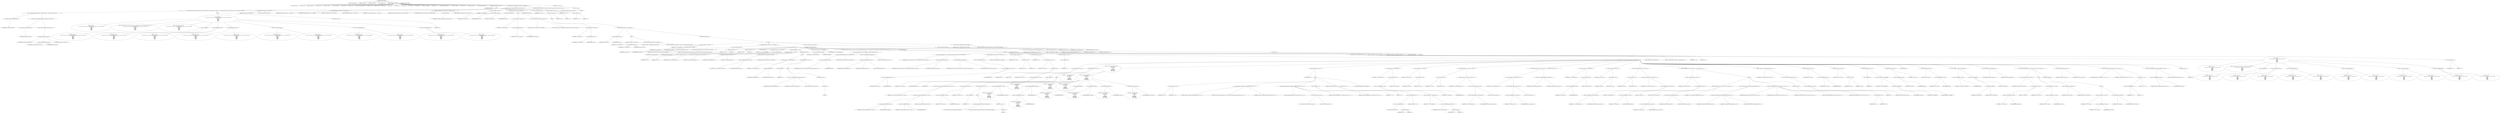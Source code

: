 digraph hostapd_notif_assoc {  
"1000125" [label = "(METHOD,hostapd_notif_assoc)" ]
"1000126" [label = "(PARAM,hostapd_data *hapd)" ]
"1000127" [label = "(PARAM,const u8 *addr)" ]
"1000128" [label = "(PARAM,const u8 *req_ies)" ]
"1000129" [label = "(PARAM,size_t req_ies_len)" ]
"1000130" [label = "(PARAM,int reassoc)" ]
"1000131" [label = "(BLOCK,,)" ]
"1000132" [label = "(LOCAL,v10: const u8 *)" ]
"1000133" [label = "(LOCAL,v11: int)" ]
"1000134" [label = "(LOCAL,v12: const u8 *)" ]
"1000135" [label = "(LOCAL,v13: size_t)" ]
"1000136" [label = "(LOCAL,v14: sta_info *)" ]
"1000137" [label = "(LOCAL,v15: sta_info *)" ]
"1000138" [label = "(LOCAL,v16: bool)" ]
"1000139" [label = "(LOCAL,v17: int)" ]
"1000140" [label = "(LOCAL,v18: wpa_state_machine *)" ]
"1000141" [label = "(LOCAL,v19: int)" ]
"1000142" [label = "(LOCAL,v20: int)" ]
"1000143" [label = "(LOCAL,v21: int)" ]
"1000144" [label = "(LOCAL,v22: bool)" ]
"1000145" [label = "(LOCAL,v23: int)" ]
"1000146" [label = "(LOCAL,v24: bool)" ]
"1000147" [label = "(LOCAL,v25: int)" ]
"1000148" [label = "(LOCAL,v26: u32)" ]
"1000149" [label = "(LOCAL,v27: unsigned int)" ]
"1000150" [label = "(LOCAL,v28: u32)" ]
"1000151" [label = "(LOCAL,v29: wpa_state_machine *)" ]
"1000152" [label = "(LOCAL,v30: wpa_event)" ]
"1000153" [label = "(LOCAL,v31: u8 *)" ]
"1000154" [label = "(LOCAL,eid: u8 [ 1064 ])" ]
"1000155" [label = "(LOCAL,elems: ieee802_11_elems)" ]
"1000156" [label = "(CONTROL_STRUCTURE,if ( addr ),if ( addr ))" ]
"1000157" [label = "(IDENTIFIER,addr,if ( addr ))" ]
"1000158" [label = "(BLOCK,,)" ]
"1000159" [label = "(CONTROL_STRUCTURE,if ( is_multicast_ether_addr(addr) || is_zero_ether_addr_0(addr) || !memcmp(addr, hapd->own_addr, 6u) ),if ( is_multicast_ether_addr(addr) || is_zero_ether_addr_0(addr) || !memcmp(addr, hapd->own_addr, 6u) ))" ]
"1000160" [label = "(<operator>.logicalOr,is_multicast_ether_addr(addr) || is_zero_ether_addr_0(addr) || !memcmp(addr, hapd->own_addr, 6u))" ]
"1000161" [label = "(is_multicast_ether_addr,is_multicast_ether_addr(addr))" ]
"1000162" [label = "(IDENTIFIER,addr,is_multicast_ether_addr(addr))" ]
"1000163" [label = "(<operator>.logicalOr,is_zero_ether_addr_0(addr) || !memcmp(addr, hapd->own_addr, 6u))" ]
"1000164" [label = "(is_zero_ether_addr_0,is_zero_ether_addr_0(addr))" ]
"1000165" [label = "(IDENTIFIER,addr,is_zero_ether_addr_0(addr))" ]
"1000166" [label = "(<operator>.logicalNot,!memcmp(addr, hapd->own_addr, 6u))" ]
"1000167" [label = "(memcmp,memcmp(addr, hapd->own_addr, 6u))" ]
"1000168" [label = "(IDENTIFIER,addr,memcmp(addr, hapd->own_addr, 6u))" ]
"1000169" [label = "(<operator>.indirectFieldAccess,hapd->own_addr)" ]
"1000170" [label = "(IDENTIFIER,hapd,memcmp(addr, hapd->own_addr, 6u))" ]
"1000171" [label = "(FIELD_IDENTIFIER,own_addr,own_addr)" ]
"1000172" [label = "(LITERAL,6u,memcmp(addr, hapd->own_addr, 6u))" ]
"1000173" [label = "(BLOCK,,)" ]
"1000174" [label = "(wpa_printf,wpa_printf(\n        2,\n        \"%s: Invalid SA=%02x:%02x:%02x:%02x:%02x:%02x in received indication - ignore this indication silently\",\n        \"hostapd_notif_assoc\",\n        *addr,\n        addr[1],\n        addr[2],\n        addr[3],\n        addr[4],\n        addr[5]))" ]
"1000175" [label = "(LITERAL,2,wpa_printf(\n        2,\n        \"%s: Invalid SA=%02x:%02x:%02x:%02x:%02x:%02x in received indication - ignore this indication silently\",\n        \"hostapd_notif_assoc\",\n        *addr,\n        addr[1],\n        addr[2],\n        addr[3],\n        addr[4],\n        addr[5]))" ]
"1000176" [label = "(LITERAL,\"%s: Invalid SA=%02x:%02x:%02x:%02x:%02x:%02x in received indication - ignore this indication silently\",wpa_printf(\n        2,\n        \"%s: Invalid SA=%02x:%02x:%02x:%02x:%02x:%02x in received indication - ignore this indication silently\",\n        \"hostapd_notif_assoc\",\n        *addr,\n        addr[1],\n        addr[2],\n        addr[3],\n        addr[4],\n        addr[5]))" ]
"1000177" [label = "(LITERAL,\"hostapd_notif_assoc\",wpa_printf(\n        2,\n        \"%s: Invalid SA=%02x:%02x:%02x:%02x:%02x:%02x in received indication - ignore this indication silently\",\n        \"hostapd_notif_assoc\",\n        *addr,\n        addr[1],\n        addr[2],\n        addr[3],\n        addr[4],\n        addr[5]))" ]
"1000178" [label = "(<operator>.indirection,*addr)" ]
"1000179" [label = "(IDENTIFIER,addr,wpa_printf(\n        2,\n        \"%s: Invalid SA=%02x:%02x:%02x:%02x:%02x:%02x in received indication - ignore this indication silently\",\n        \"hostapd_notif_assoc\",\n        *addr,\n        addr[1],\n        addr[2],\n        addr[3],\n        addr[4],\n        addr[5]))" ]
"1000180" [label = "(<operator>.indirectIndexAccess,addr[1])" ]
"1000181" [label = "(IDENTIFIER,addr,wpa_printf(\n        2,\n        \"%s: Invalid SA=%02x:%02x:%02x:%02x:%02x:%02x in received indication - ignore this indication silently\",\n        \"hostapd_notif_assoc\",\n        *addr,\n        addr[1],\n        addr[2],\n        addr[3],\n        addr[4],\n        addr[5]))" ]
"1000182" [label = "(LITERAL,1,wpa_printf(\n        2,\n        \"%s: Invalid SA=%02x:%02x:%02x:%02x:%02x:%02x in received indication - ignore this indication silently\",\n        \"hostapd_notif_assoc\",\n        *addr,\n        addr[1],\n        addr[2],\n        addr[3],\n        addr[4],\n        addr[5]))" ]
"1000183" [label = "(<operator>.indirectIndexAccess,addr[2])" ]
"1000184" [label = "(IDENTIFIER,addr,wpa_printf(\n        2,\n        \"%s: Invalid SA=%02x:%02x:%02x:%02x:%02x:%02x in received indication - ignore this indication silently\",\n        \"hostapd_notif_assoc\",\n        *addr,\n        addr[1],\n        addr[2],\n        addr[3],\n        addr[4],\n        addr[5]))" ]
"1000185" [label = "(LITERAL,2,wpa_printf(\n        2,\n        \"%s: Invalid SA=%02x:%02x:%02x:%02x:%02x:%02x in received indication - ignore this indication silently\",\n        \"hostapd_notif_assoc\",\n        *addr,\n        addr[1],\n        addr[2],\n        addr[3],\n        addr[4],\n        addr[5]))" ]
"1000186" [label = "(<operator>.indirectIndexAccess,addr[3])" ]
"1000187" [label = "(IDENTIFIER,addr,wpa_printf(\n        2,\n        \"%s: Invalid SA=%02x:%02x:%02x:%02x:%02x:%02x in received indication - ignore this indication silently\",\n        \"hostapd_notif_assoc\",\n        *addr,\n        addr[1],\n        addr[2],\n        addr[3],\n        addr[4],\n        addr[5]))" ]
"1000188" [label = "(LITERAL,3,wpa_printf(\n        2,\n        \"%s: Invalid SA=%02x:%02x:%02x:%02x:%02x:%02x in received indication - ignore this indication silently\",\n        \"hostapd_notif_assoc\",\n        *addr,\n        addr[1],\n        addr[2],\n        addr[3],\n        addr[4],\n        addr[5]))" ]
"1000189" [label = "(<operator>.indirectIndexAccess,addr[4])" ]
"1000190" [label = "(IDENTIFIER,addr,wpa_printf(\n        2,\n        \"%s: Invalid SA=%02x:%02x:%02x:%02x:%02x:%02x in received indication - ignore this indication silently\",\n        \"hostapd_notif_assoc\",\n        *addr,\n        addr[1],\n        addr[2],\n        addr[3],\n        addr[4],\n        addr[5]))" ]
"1000191" [label = "(LITERAL,4,wpa_printf(\n        2,\n        \"%s: Invalid SA=%02x:%02x:%02x:%02x:%02x:%02x in received indication - ignore this indication silently\",\n        \"hostapd_notif_assoc\",\n        *addr,\n        addr[1],\n        addr[2],\n        addr[3],\n        addr[4],\n        addr[5]))" ]
"1000192" [label = "(<operator>.indirectIndexAccess,addr[5])" ]
"1000193" [label = "(IDENTIFIER,addr,wpa_printf(\n        2,\n        \"%s: Invalid SA=%02x:%02x:%02x:%02x:%02x:%02x in received indication - ignore this indication silently\",\n        \"hostapd_notif_assoc\",\n        *addr,\n        addr[1],\n        addr[2],\n        addr[3],\n        addr[4],\n        addr[5]))" ]
"1000194" [label = "(LITERAL,5,wpa_printf(\n        2,\n        \"%s: Invalid SA=%02x:%02x:%02x:%02x:%02x:%02x in received indication - ignore this indication silently\",\n        \"hostapd_notif_assoc\",\n        *addr,\n        addr[1],\n        addr[2],\n        addr[3],\n        addr[4],\n        addr[5]))" ]
"1000195" [label = "(RETURN,return 0;,return 0;)" ]
"1000196" [label = "(LITERAL,0,return 0;)" ]
"1000197" [label = "(random_add_randomness,random_add_randomness(addr, 6u))" ]
"1000198" [label = "(IDENTIFIER,addr,random_add_randomness(addr, 6u))" ]
"1000199" [label = "(LITERAL,6u,random_add_randomness(addr, 6u))" ]
"1000200" [label = "(hostapd_logger,hostapd_logger(hapd, addr, 1u, 2, \"associated\"))" ]
"1000201" [label = "(IDENTIFIER,hapd,hostapd_logger(hapd, addr, 1u, 2, \"associated\"))" ]
"1000202" [label = "(IDENTIFIER,addr,hostapd_logger(hapd, addr, 1u, 2, \"associated\"))" ]
"1000203" [label = "(LITERAL,1u,hostapd_logger(hapd, addr, 1u, 2, \"associated\"))" ]
"1000204" [label = "(LITERAL,2,hostapd_logger(hapd, addr, 1u, 2, \"associated\"))" ]
"1000205" [label = "(LITERAL,\"associated\",hostapd_logger(hapd, addr, 1u, 2, \"associated\"))" ]
"1000206" [label = "(ieee802_11_parse_elems,ieee802_11_parse_elems(req_ies, req_ies_len, &elems, 0))" ]
"1000207" [label = "(IDENTIFIER,req_ies,ieee802_11_parse_elems(req_ies, req_ies_len, &elems, 0))" ]
"1000208" [label = "(IDENTIFIER,req_ies_len,ieee802_11_parse_elems(req_ies, req_ies_len, &elems, 0))" ]
"1000209" [label = "(<operator>.addressOf,&elems)" ]
"1000210" [label = "(IDENTIFIER,elems,ieee802_11_parse_elems(req_ies, req_ies_len, &elems, 0))" ]
"1000211" [label = "(LITERAL,0,ieee802_11_parse_elems(req_ies, req_ies_len, &elems, 0))" ]
"1000212" [label = "(<operator>.assignment,v10 = elems.wps_ie)" ]
"1000213" [label = "(IDENTIFIER,v10,v10 = elems.wps_ie)" ]
"1000214" [label = "(<operator>.fieldAccess,elems.wps_ie)" ]
"1000215" [label = "(IDENTIFIER,elems,v10 = elems.wps_ie)" ]
"1000216" [label = "(FIELD_IDENTIFIER,wps_ie,wps_ie)" ]
"1000217" [label = "(CONTROL_STRUCTURE,if ( elems.wps_ie ),if ( elems.wps_ie ))" ]
"1000218" [label = "(<operator>.fieldAccess,elems.wps_ie)" ]
"1000219" [label = "(IDENTIFIER,elems,if ( elems.wps_ie ))" ]
"1000220" [label = "(FIELD_IDENTIFIER,wps_ie,wps_ie)" ]
"1000221" [label = "(BLOCK,,)" ]
"1000222" [label = "(<operator>.assignment,v11 = elems.wps_ie_len)" ]
"1000223" [label = "(IDENTIFIER,v11,v11 = elems.wps_ie_len)" ]
"1000224" [label = "(<operator>.fieldAccess,elems.wps_ie_len)" ]
"1000225" [label = "(IDENTIFIER,elems,v11 = elems.wps_ie_len)" ]
"1000226" [label = "(FIELD_IDENTIFIER,wps_ie_len,wps_ie_len)" ]
"1000227" [label = "(wpa_printf,wpa_printf(2, \"STA included WPS IE in (Re)AssocReq\"))" ]
"1000228" [label = "(LITERAL,2,wpa_printf(2, \"STA included WPS IE in (Re)AssocReq\"))" ]
"1000229" [label = "(LITERAL,\"STA included WPS IE in (Re)AssocReq\",wpa_printf(2, \"STA included WPS IE in (Re)AssocReq\"))" ]
"1000230" [label = "(CONTROL_STRUCTURE,else,else)" ]
"1000231" [label = "(BLOCK,,)" ]
"1000232" [label = "(<operator>.assignment,v10 = elems.rsn_ie)" ]
"1000233" [label = "(IDENTIFIER,v10,v10 = elems.rsn_ie)" ]
"1000234" [label = "(<operator>.fieldAccess,elems.rsn_ie)" ]
"1000235" [label = "(IDENTIFIER,elems,v10 = elems.rsn_ie)" ]
"1000236" [label = "(FIELD_IDENTIFIER,rsn_ie,rsn_ie)" ]
"1000237" [label = "(CONTROL_STRUCTURE,if ( elems.rsn_ie ),if ( elems.rsn_ie ))" ]
"1000238" [label = "(<operator>.fieldAccess,elems.rsn_ie)" ]
"1000239" [label = "(IDENTIFIER,elems,if ( elems.rsn_ie ))" ]
"1000240" [label = "(FIELD_IDENTIFIER,rsn_ie,rsn_ie)" ]
"1000241" [label = "(BLOCK,,)" ]
"1000242" [label = "(<operator>.assignment,v11 = elems.rsn_ie_len)" ]
"1000243" [label = "(IDENTIFIER,v11,v11 = elems.rsn_ie_len)" ]
"1000244" [label = "(<operator>.fieldAccess,elems.rsn_ie_len)" ]
"1000245" [label = "(IDENTIFIER,elems,v11 = elems.rsn_ie_len)" ]
"1000246" [label = "(FIELD_IDENTIFIER,rsn_ie_len,rsn_ie_len)" ]
"1000247" [label = "(wpa_printf,wpa_printf(2, \"STA included RSN IE in (Re)AssocReq\"))" ]
"1000248" [label = "(LITERAL,2,wpa_printf(2, \"STA included RSN IE in (Re)AssocReq\"))" ]
"1000249" [label = "(LITERAL,\"STA included RSN IE in (Re)AssocReq\",wpa_printf(2, \"STA included RSN IE in (Re)AssocReq\"))" ]
"1000250" [label = "(CONTROL_STRUCTURE,else,else)" ]
"1000251" [label = "(BLOCK,,)" ]
"1000252" [label = "(<operator>.assignment,v10 = elems.wpa_ie)" ]
"1000253" [label = "(IDENTIFIER,v10,v10 = elems.wpa_ie)" ]
"1000254" [label = "(<operator>.fieldAccess,elems.wpa_ie)" ]
"1000255" [label = "(IDENTIFIER,elems,v10 = elems.wpa_ie)" ]
"1000256" [label = "(FIELD_IDENTIFIER,wpa_ie,wpa_ie)" ]
"1000257" [label = "(CONTROL_STRUCTURE,if ( !elems.wpa_ie ),if ( !elems.wpa_ie ))" ]
"1000258" [label = "(<operator>.logicalNot,!elems.wpa_ie)" ]
"1000259" [label = "(<operator>.fieldAccess,elems.wpa_ie)" ]
"1000260" [label = "(IDENTIFIER,elems,!elems.wpa_ie)" ]
"1000261" [label = "(FIELD_IDENTIFIER,wpa_ie,wpa_ie)" ]
"1000262" [label = "(BLOCK,,)" ]
"1000263" [label = "(wpa_printf,wpa_printf(2, \"STA did not include WPS/RSN/WPA IE in (Re)AssocReq\"))" ]
"1000264" [label = "(LITERAL,2,wpa_printf(2, \"STA did not include WPS/RSN/WPA IE in (Re)AssocReq\"))" ]
"1000265" [label = "(LITERAL,\"STA did not include WPS/RSN/WPA IE in (Re)AssocReq\",wpa_printf(2, \"STA did not include WPS/RSN/WPA IE in (Re)AssocReq\"))" ]
"1000266" [label = "(<operator>.assignment,v12 = 0)" ]
"1000267" [label = "(IDENTIFIER,v12,v12 = 0)" ]
"1000268" [label = "(LITERAL,0,v12 = 0)" ]
"1000269" [label = "(<operator>.assignment,v13 = 0)" ]
"1000270" [label = "(IDENTIFIER,v13,v13 = 0)" ]
"1000271" [label = "(LITERAL,0,v13 = 0)" ]
"1000272" [label = "(JUMP_TARGET,LABEL_16)" ]
"1000273" [label = "(<operator>.assignment,v14 = ap_get_sta(hapd, addr))" ]
"1000274" [label = "(IDENTIFIER,v14,v14 = ap_get_sta(hapd, addr))" ]
"1000275" [label = "(ap_get_sta,ap_get_sta(hapd, addr))" ]
"1000276" [label = "(IDENTIFIER,hapd,ap_get_sta(hapd, addr))" ]
"1000277" [label = "(IDENTIFIER,addr,ap_get_sta(hapd, addr))" ]
"1000278" [label = "(CONTROL_STRUCTURE,if ( v14 ),if ( v14 ))" ]
"1000279" [label = "(IDENTIFIER,v14,if ( v14 ))" ]
"1000280" [label = "(BLOCK,,)" ]
"1000281" [label = "(<operator>.assignment,v15 = v14)" ]
"1000282" [label = "(IDENTIFIER,v15,v15 = v14)" ]
"1000283" [label = "(IDENTIFIER,v14,v15 = v14)" ]
"1000284" [label = "(ap_sta_no_session_timeout,ap_sta_no_session_timeout(hapd, v14))" ]
"1000285" [label = "(IDENTIFIER,hapd,ap_sta_no_session_timeout(hapd, v14))" ]
"1000286" [label = "(IDENTIFIER,v14,ap_sta_no_session_timeout(hapd, v14))" ]
"1000287" [label = "(accounting_sta_stop,accounting_sta_stop(hapd, v15))" ]
"1000288" [label = "(IDENTIFIER,hapd,accounting_sta_stop(hapd, v15))" ]
"1000289" [label = "(IDENTIFIER,v15,accounting_sta_stop(hapd, v15))" ]
"1000290" [label = "(<operator>.assignment,v15->timeout_next = STA_NULLFUNC)" ]
"1000291" [label = "(<operator>.indirectFieldAccess,v15->timeout_next)" ]
"1000292" [label = "(IDENTIFIER,v15,v15->timeout_next = STA_NULLFUNC)" ]
"1000293" [label = "(FIELD_IDENTIFIER,timeout_next,timeout_next)" ]
"1000294" [label = "(IDENTIFIER,STA_NULLFUNC,v15->timeout_next = STA_NULLFUNC)" ]
"1000295" [label = "(CONTROL_STRUCTURE,else,else)" ]
"1000296" [label = "(BLOCK,,)" ]
"1000297" [label = "(<operator>.assignment,v15 = ap_sta_add(hapd, addr))" ]
"1000298" [label = "(IDENTIFIER,v15,v15 = ap_sta_add(hapd, addr))" ]
"1000299" [label = "(ap_sta_add,ap_sta_add(hapd, addr))" ]
"1000300" [label = "(IDENTIFIER,hapd,ap_sta_add(hapd, addr))" ]
"1000301" [label = "(IDENTIFIER,addr,ap_sta_add(hapd, addr))" ]
"1000302" [label = "(CONTROL_STRUCTURE,if ( !v15 ),if ( !v15 ))" ]
"1000303" [label = "(<operator>.logicalNot,!v15)" ]
"1000304" [label = "(IDENTIFIER,v15,!v15)" ]
"1000305" [label = "(BLOCK,,)" ]
"1000306" [label = "(hostapd_drv_sta_disassoc,hostapd_drv_sta_disassoc(hapd, addr, 5))" ]
"1000307" [label = "(IDENTIFIER,hapd,hostapd_drv_sta_disassoc(hapd, addr, 5))" ]
"1000308" [label = "(IDENTIFIER,addr,hostapd_drv_sta_disassoc(hapd, addr, 5))" ]
"1000309" [label = "(LITERAL,5,hostapd_drv_sta_disassoc(hapd, addr, 5))" ]
"1000310" [label = "(RETURN,return -1;,return -1;)" ]
"1000311" [label = "(<operator>.minus,-1)" ]
"1000312" [label = "(LITERAL,1,-1)" ]
"1000313" [label = "(<operators>.assignmentAnd,v15->flags &= 0xFFFECFFF)" ]
"1000314" [label = "(<operator>.indirectFieldAccess,v15->flags)" ]
"1000315" [label = "(IDENTIFIER,v15,v15->flags &= 0xFFFECFFF)" ]
"1000316" [label = "(FIELD_IDENTIFIER,flags,flags)" ]
"1000317" [label = "(LITERAL,0xFFFECFFF,v15->flags &= 0xFFFECFFF)" ]
"1000318" [label = "(CONTROL_STRUCTURE,if ( hapd->iface->drv_max_acl_mac_addrs || hostapd_check_acl(hapd, addr, 0) == 1 ),if ( hapd->iface->drv_max_acl_mac_addrs || hostapd_check_acl(hapd, addr, 0) == 1 ))" ]
"1000319" [label = "(<operator>.logicalOr,hapd->iface->drv_max_acl_mac_addrs || hostapd_check_acl(hapd, addr, 0) == 1)" ]
"1000320" [label = "(<operator>.indirectFieldAccess,hapd->iface->drv_max_acl_mac_addrs)" ]
"1000321" [label = "(<operator>.indirectFieldAccess,hapd->iface)" ]
"1000322" [label = "(IDENTIFIER,hapd,hapd->iface->drv_max_acl_mac_addrs || hostapd_check_acl(hapd, addr, 0) == 1)" ]
"1000323" [label = "(FIELD_IDENTIFIER,iface,iface)" ]
"1000324" [label = "(FIELD_IDENTIFIER,drv_max_acl_mac_addrs,drv_max_acl_mac_addrs)" ]
"1000325" [label = "(<operator>.equals,hostapd_check_acl(hapd, addr, 0) == 1)" ]
"1000326" [label = "(hostapd_check_acl,hostapd_check_acl(hapd, addr, 0))" ]
"1000327" [label = "(IDENTIFIER,hapd,hostapd_check_acl(hapd, addr, 0))" ]
"1000328" [label = "(IDENTIFIER,addr,hostapd_check_acl(hapd, addr, 0))" ]
"1000329" [label = "(LITERAL,0,hostapd_check_acl(hapd, addr, 0))" ]
"1000330" [label = "(LITERAL,1,hostapd_check_acl(hapd, addr, 0) == 1)" ]
"1000331" [label = "(BLOCK,,)" ]
"1000332" [label = "(ap_copy_sta_supp_op_classes,ap_copy_sta_supp_op_classes(v15, elems.supp_op_classes, elems.supp_op_classes_len))" ]
"1000333" [label = "(IDENTIFIER,v15,ap_copy_sta_supp_op_classes(v15, elems.supp_op_classes, elems.supp_op_classes_len))" ]
"1000334" [label = "(<operator>.fieldAccess,elems.supp_op_classes)" ]
"1000335" [label = "(IDENTIFIER,elems,ap_copy_sta_supp_op_classes(v15, elems.supp_op_classes, elems.supp_op_classes_len))" ]
"1000336" [label = "(FIELD_IDENTIFIER,supp_op_classes,supp_op_classes)" ]
"1000337" [label = "(<operator>.fieldAccess,elems.supp_op_classes_len)" ]
"1000338" [label = "(IDENTIFIER,elems,ap_copy_sta_supp_op_classes(v15, elems.supp_op_classes, elems.supp_op_classes_len))" ]
"1000339" [label = "(FIELD_IDENTIFIER,supp_op_classes_len,supp_op_classes_len)" ]
"1000340" [label = "(CONTROL_STRUCTURE,if ( !hapd->conf->wpa ),if ( !hapd->conf->wpa ))" ]
"1000341" [label = "(<operator>.logicalNot,!hapd->conf->wpa)" ]
"1000342" [label = "(<operator>.indirectFieldAccess,hapd->conf->wpa)" ]
"1000343" [label = "(<operator>.indirectFieldAccess,hapd->conf)" ]
"1000344" [label = "(IDENTIFIER,hapd,!hapd->conf->wpa)" ]
"1000345" [label = "(FIELD_IDENTIFIER,conf,conf)" ]
"1000346" [label = "(FIELD_IDENTIFIER,wpa,wpa)" ]
"1000347" [label = "(CONTROL_STRUCTURE,goto LABEL_45;,goto LABEL_45;)" ]
"1000348" [label = "(<operator>.assignment,v16 = v12 == 0)" ]
"1000349" [label = "(IDENTIFIER,v16,v16 = v12 == 0)" ]
"1000350" [label = "(<operator>.equals,v12 == 0)" ]
"1000351" [label = "(IDENTIFIER,v12,v12 == 0)" ]
"1000352" [label = "(LITERAL,0,v12 == 0)" ]
"1000353" [label = "(CONTROL_STRUCTURE,if ( v12 ),if ( v12 ))" ]
"1000354" [label = "(IDENTIFIER,v12,if ( v12 ))" ]
"1000355" [label = "(<operator>.assignment,v16 = v13 == 0)" ]
"1000356" [label = "(IDENTIFIER,v16,v16 = v13 == 0)" ]
"1000357" [label = "(<operator>.equals,v13 == 0)" ]
"1000358" [label = "(IDENTIFIER,v13,v13 == 0)" ]
"1000359" [label = "(LITERAL,0,v13 == 0)" ]
"1000360" [label = "(CONTROL_STRUCTURE,if ( !v16 ),if ( !v16 ))" ]
"1000361" [label = "(<operator>.logicalNot,!v16)" ]
"1000362" [label = "(IDENTIFIER,v16,!v16)" ]
"1000363" [label = "(BLOCK,,)" ]
"1000364" [label = "(<operator>.assignment,v18 = v15->wpa_sm)" ]
"1000365" [label = "(IDENTIFIER,v18,v18 = v15->wpa_sm)" ]
"1000366" [label = "(<operator>.indirectFieldAccess,v15->wpa_sm)" ]
"1000367" [label = "(IDENTIFIER,v15,v18 = v15->wpa_sm)" ]
"1000368" [label = "(FIELD_IDENTIFIER,wpa_sm,wpa_sm)" ]
"1000369" [label = "(CONTROL_STRUCTURE,if ( !v18 ),if ( !v18 ))" ]
"1000370" [label = "(<operator>.logicalNot,!v18)" ]
"1000371" [label = "(IDENTIFIER,v18,!v18)" ]
"1000372" [label = "(BLOCK,,)" ]
"1000373" [label = "(<operator>.assignment,v18 = wpa_auth_sta_init(hapd->wpa_auth, v15->addr, 0))" ]
"1000374" [label = "(IDENTIFIER,v18,v18 = wpa_auth_sta_init(hapd->wpa_auth, v15->addr, 0))" ]
"1000375" [label = "(wpa_auth_sta_init,wpa_auth_sta_init(hapd->wpa_auth, v15->addr, 0))" ]
"1000376" [label = "(<operator>.indirectFieldAccess,hapd->wpa_auth)" ]
"1000377" [label = "(IDENTIFIER,hapd,wpa_auth_sta_init(hapd->wpa_auth, v15->addr, 0))" ]
"1000378" [label = "(FIELD_IDENTIFIER,wpa_auth,wpa_auth)" ]
"1000379" [label = "(<operator>.indirectFieldAccess,v15->addr)" ]
"1000380" [label = "(IDENTIFIER,v15,wpa_auth_sta_init(hapd->wpa_auth, v15->addr, 0))" ]
"1000381" [label = "(FIELD_IDENTIFIER,addr,addr)" ]
"1000382" [label = "(LITERAL,0,wpa_auth_sta_init(hapd->wpa_auth, v15->addr, 0))" ]
"1000383" [label = "(<operator>.assignment,v15->wpa_sm = v18)" ]
"1000384" [label = "(<operator>.indirectFieldAccess,v15->wpa_sm)" ]
"1000385" [label = "(IDENTIFIER,v15,v15->wpa_sm = v18)" ]
"1000386" [label = "(FIELD_IDENTIFIER,wpa_sm,wpa_sm)" ]
"1000387" [label = "(IDENTIFIER,v18,v15->wpa_sm = v18)" ]
"1000388" [label = "(CONTROL_STRUCTURE,if ( !v18 ),if ( !v18 ))" ]
"1000389" [label = "(<operator>.logicalNot,!v18)" ]
"1000390" [label = "(IDENTIFIER,v18,!v18)" ]
"1000391" [label = "(BLOCK,,)" ]
"1000392" [label = "(wpa_printf,wpa_printf(5, \"Failed to initialize WPA state machine\"))" ]
"1000393" [label = "(LITERAL,5,wpa_printf(5, \"Failed to initialize WPA state machine\"))" ]
"1000394" [label = "(LITERAL,\"Failed to initialize WPA state machine\",wpa_printf(5, \"Failed to initialize WPA state machine\"))" ]
"1000395" [label = "(RETURN,return -1;,return -1;)" ]
"1000396" [label = "(<operator>.minus,-1)" ]
"1000397" [label = "(LITERAL,1,-1)" ]
"1000398" [label = "(<operator>.assignment,v19 = wpa_validate_wpa_ie(\n                      hapd->wpa_auth,\n                      v18,\n                      hapd->iface->freq,\n                      v12,\n                      v13,\n                      elems.mdie,\n                      elems.mdie_len,\n                      elems.owe_dh,\n                      elems.owe_dh_len))" ]
"1000399" [label = "(IDENTIFIER,v19,v19 = wpa_validate_wpa_ie(\n                      hapd->wpa_auth,\n                      v18,\n                      hapd->iface->freq,\n                      v12,\n                      v13,\n                      elems.mdie,\n                      elems.mdie_len,\n                      elems.owe_dh,\n                      elems.owe_dh_len))" ]
"1000400" [label = "(wpa_validate_wpa_ie,wpa_validate_wpa_ie(\n                      hapd->wpa_auth,\n                      v18,\n                      hapd->iface->freq,\n                      v12,\n                      v13,\n                      elems.mdie,\n                      elems.mdie_len,\n                      elems.owe_dh,\n                      elems.owe_dh_len))" ]
"1000401" [label = "(<operator>.indirectFieldAccess,hapd->wpa_auth)" ]
"1000402" [label = "(IDENTIFIER,hapd,wpa_validate_wpa_ie(\n                      hapd->wpa_auth,\n                      v18,\n                      hapd->iface->freq,\n                      v12,\n                      v13,\n                      elems.mdie,\n                      elems.mdie_len,\n                      elems.owe_dh,\n                      elems.owe_dh_len))" ]
"1000403" [label = "(FIELD_IDENTIFIER,wpa_auth,wpa_auth)" ]
"1000404" [label = "(IDENTIFIER,v18,wpa_validate_wpa_ie(\n                      hapd->wpa_auth,\n                      v18,\n                      hapd->iface->freq,\n                      v12,\n                      v13,\n                      elems.mdie,\n                      elems.mdie_len,\n                      elems.owe_dh,\n                      elems.owe_dh_len))" ]
"1000405" [label = "(<operator>.indirectFieldAccess,hapd->iface->freq)" ]
"1000406" [label = "(<operator>.indirectFieldAccess,hapd->iface)" ]
"1000407" [label = "(IDENTIFIER,hapd,wpa_validate_wpa_ie(\n                      hapd->wpa_auth,\n                      v18,\n                      hapd->iface->freq,\n                      v12,\n                      v13,\n                      elems.mdie,\n                      elems.mdie_len,\n                      elems.owe_dh,\n                      elems.owe_dh_len))" ]
"1000408" [label = "(FIELD_IDENTIFIER,iface,iface)" ]
"1000409" [label = "(FIELD_IDENTIFIER,freq,freq)" ]
"1000410" [label = "(IDENTIFIER,v12,wpa_validate_wpa_ie(\n                      hapd->wpa_auth,\n                      v18,\n                      hapd->iface->freq,\n                      v12,\n                      v13,\n                      elems.mdie,\n                      elems.mdie_len,\n                      elems.owe_dh,\n                      elems.owe_dh_len))" ]
"1000411" [label = "(IDENTIFIER,v13,wpa_validate_wpa_ie(\n                      hapd->wpa_auth,\n                      v18,\n                      hapd->iface->freq,\n                      v12,\n                      v13,\n                      elems.mdie,\n                      elems.mdie_len,\n                      elems.owe_dh,\n                      elems.owe_dh_len))" ]
"1000412" [label = "(<operator>.fieldAccess,elems.mdie)" ]
"1000413" [label = "(IDENTIFIER,elems,wpa_validate_wpa_ie(\n                      hapd->wpa_auth,\n                      v18,\n                      hapd->iface->freq,\n                      v12,\n                      v13,\n                      elems.mdie,\n                      elems.mdie_len,\n                      elems.owe_dh,\n                      elems.owe_dh_len))" ]
"1000414" [label = "(FIELD_IDENTIFIER,mdie,mdie)" ]
"1000415" [label = "(<operator>.fieldAccess,elems.mdie_len)" ]
"1000416" [label = "(IDENTIFIER,elems,wpa_validate_wpa_ie(\n                      hapd->wpa_auth,\n                      v18,\n                      hapd->iface->freq,\n                      v12,\n                      v13,\n                      elems.mdie,\n                      elems.mdie_len,\n                      elems.owe_dh,\n                      elems.owe_dh_len))" ]
"1000417" [label = "(FIELD_IDENTIFIER,mdie_len,mdie_len)" ]
"1000418" [label = "(<operator>.fieldAccess,elems.owe_dh)" ]
"1000419" [label = "(IDENTIFIER,elems,wpa_validate_wpa_ie(\n                      hapd->wpa_auth,\n                      v18,\n                      hapd->iface->freq,\n                      v12,\n                      v13,\n                      elems.mdie,\n                      elems.mdie_len,\n                      elems.owe_dh,\n                      elems.owe_dh_len))" ]
"1000420" [label = "(FIELD_IDENTIFIER,owe_dh,owe_dh)" ]
"1000421" [label = "(<operator>.fieldAccess,elems.owe_dh_len)" ]
"1000422" [label = "(IDENTIFIER,elems,wpa_validate_wpa_ie(\n                      hapd->wpa_auth,\n                      v18,\n                      hapd->iface->freq,\n                      v12,\n                      v13,\n                      elems.mdie,\n                      elems.mdie_len,\n                      elems.owe_dh,\n                      elems.owe_dh_len))" ]
"1000423" [label = "(FIELD_IDENTIFIER,owe_dh_len,owe_dh_len)" ]
"1000424" [label = "(CONTROL_STRUCTURE,if ( v19 ),if ( v19 ))" ]
"1000425" [label = "(IDENTIFIER,v19,if ( v19 ))" ]
"1000426" [label = "(BLOCK,,)" ]
"1000427" [label = "(<operator>.assignment,v20 = v19)" ]
"1000428" [label = "(IDENTIFIER,v20,v20 = v19)" ]
"1000429" [label = "(IDENTIFIER,v19,v20 = v19)" ]
"1000430" [label = "(wpa_printf,wpa_printf(2, \"WPA/RSN information element rejected? (res %u)\", v19))" ]
"1000431" [label = "(LITERAL,2,wpa_printf(2, \"WPA/RSN information element rejected? (res %u)\", v19))" ]
"1000432" [label = "(LITERAL,\"WPA/RSN information element rejected? (res %u)\",wpa_printf(2, \"WPA/RSN information element rejected? (res %u)\", v19))" ]
"1000433" [label = "(IDENTIFIER,v19,wpa_printf(2, \"WPA/RSN information element rejected? (res %u)\", v19))" ]
"1000434" [label = "(Delegate_CreateDelegate_0,Delegate_CreateDelegate_0(2, (const unsigned __int8 *)\"IE\", v12, v13))" ]
"1000435" [label = "(LITERAL,2,Delegate_CreateDelegate_0(2, (const unsigned __int8 *)\"IE\", v12, v13))" ]
"1000436" [label = "(<operator>.cast,(const unsigned __int8 *)\"IE\")" ]
"1000437" [label = "(UNKNOWN,const unsigned __int8 *,const unsigned __int8 *)" ]
"1000438" [label = "(LITERAL,\"IE\",(const unsigned __int8 *)\"IE\")" ]
"1000439" [label = "(IDENTIFIER,v12,Delegate_CreateDelegate_0(2, (const unsigned __int8 *)\"IE\", v12, v13))" ]
"1000440" [label = "(IDENTIFIER,v13,Delegate_CreateDelegate_0(2, (const unsigned __int8 *)\"IE\", v12, v13))" ]
"1000441" [label = "(<operator>.assignment,v17 = 13)" ]
"1000442" [label = "(IDENTIFIER,v17,v17 = 13)" ]
"1000443" [label = "(LITERAL,13,v17 = 13)" ]
"1000444" [label = "(CONTROL_STRUCTURE,if ( (unsigned int)(v20 - 2) < 7 ),if ( (unsigned int)(v20 - 2) < 7 ))" ]
"1000445" [label = "(<operator>.lessThan,(unsigned int)(v20 - 2) < 7)" ]
"1000446" [label = "(<operator>.cast,(unsigned int)(v20 - 2))" ]
"1000447" [label = "(UNKNOWN,unsigned int,unsigned int)" ]
"1000448" [label = "(<operator>.subtraction,v20 - 2)" ]
"1000449" [label = "(IDENTIFIER,v20,v20 - 2)" ]
"1000450" [label = "(LITERAL,2,v20 - 2)" ]
"1000451" [label = "(LITERAL,7,(unsigned int)(v20 - 2) < 7)" ]
"1000452" [label = "(<operator>.assignment,v17 = dword_90D50[v20 - 2])" ]
"1000453" [label = "(IDENTIFIER,v17,v17 = dword_90D50[v20 - 2])" ]
"1000454" [label = "(<operator>.indirectIndexAccess,dword_90D50[v20 - 2])" ]
"1000455" [label = "(IDENTIFIER,dword_90D50,v17 = dword_90D50[v20 - 2])" ]
"1000456" [label = "(<operator>.subtraction,v20 - 2)" ]
"1000457" [label = "(IDENTIFIER,v20,v20 - 2)" ]
"1000458" [label = "(LITERAL,2,v20 - 2)" ]
"1000459" [label = "(CONTROL_STRUCTURE,goto LABEL_34;,goto LABEL_34;)" ]
"1000460" [label = "(<operator>.assignment,v21 = v15->flags & 0x402)" ]
"1000461" [label = "(IDENTIFIER,v21,v21 = v15->flags & 0x402)" ]
"1000462" [label = "(<operator>.and,v15->flags & 0x402)" ]
"1000463" [label = "(<operator>.indirectFieldAccess,v15->flags)" ]
"1000464" [label = "(IDENTIFIER,v15,v15->flags & 0x402)" ]
"1000465" [label = "(FIELD_IDENTIFIER,flags,flags)" ]
"1000466" [label = "(LITERAL,0x402,v15->flags & 0x402)" ]
"1000467" [label = "(<operator>.assignment,v22 = v21 == 1026)" ]
"1000468" [label = "(IDENTIFIER,v22,v22 = v21 == 1026)" ]
"1000469" [label = "(<operator>.equals,v21 == 1026)" ]
"1000470" [label = "(IDENTIFIER,v21,v21 == 1026)" ]
"1000471" [label = "(LITERAL,1026,v21 == 1026)" ]
"1000472" [label = "(CONTROL_STRUCTURE,if ( v21 == 1026 ),if ( v21 == 1026 ))" ]
"1000473" [label = "(<operator>.equals,v21 == 1026)" ]
"1000474" [label = "(IDENTIFIER,v21,v21 == 1026)" ]
"1000475" [label = "(LITERAL,1026,v21 == 1026)" ]
"1000476" [label = "(<operator>.assignment,v22 = v15->sa_query_timed_out == 0)" ]
"1000477" [label = "(IDENTIFIER,v22,v22 = v15->sa_query_timed_out == 0)" ]
"1000478" [label = "(<operator>.equals,v15->sa_query_timed_out == 0)" ]
"1000479" [label = "(<operator>.indirectFieldAccess,v15->sa_query_timed_out)" ]
"1000480" [label = "(IDENTIFIER,v15,v15->sa_query_timed_out == 0)" ]
"1000481" [label = "(FIELD_IDENTIFIER,sa_query_timed_out,sa_query_timed_out)" ]
"1000482" [label = "(LITERAL,0,v15->sa_query_timed_out == 0)" ]
"1000483" [label = "(CONTROL_STRUCTURE,if ( v22 && v15->sa_query_count >= 1 ),if ( v22 && v15->sa_query_count >= 1 ))" ]
"1000484" [label = "(<operator>.logicalAnd,v22 && v15->sa_query_count >= 1)" ]
"1000485" [label = "(IDENTIFIER,v22,v22 && v15->sa_query_count >= 1)" ]
"1000486" [label = "(<operator>.greaterEqualsThan,v15->sa_query_count >= 1)" ]
"1000487" [label = "(<operator>.indirectFieldAccess,v15->sa_query_count)" ]
"1000488" [label = "(IDENTIFIER,v15,v15->sa_query_count >= 1)" ]
"1000489" [label = "(FIELD_IDENTIFIER,sa_query_count,sa_query_count)" ]
"1000490" [label = "(LITERAL,1,v15->sa_query_count >= 1)" ]
"1000491" [label = "(ap_check_sa_query_timeout,ap_check_sa_query_timeout(hapd, v15))" ]
"1000492" [label = "(IDENTIFIER,hapd,ap_check_sa_query_timeout(hapd, v15))" ]
"1000493" [label = "(IDENTIFIER,v15,ap_check_sa_query_timeout(hapd, v15))" ]
"1000494" [label = "(<operator>.assignment,v23 = v15->flags & 0x402)" ]
"1000495" [label = "(IDENTIFIER,v23,v23 = v15->flags & 0x402)" ]
"1000496" [label = "(<operator>.and,v15->flags & 0x402)" ]
"1000497" [label = "(<operator>.indirectFieldAccess,v15->flags)" ]
"1000498" [label = "(IDENTIFIER,v15,v15->flags & 0x402)" ]
"1000499" [label = "(FIELD_IDENTIFIER,flags,flags)" ]
"1000500" [label = "(LITERAL,0x402,v15->flags & 0x402)" ]
"1000501" [label = "(<operator>.assignment,v24 = v23 == 1026)" ]
"1000502" [label = "(IDENTIFIER,v24,v24 = v23 == 1026)" ]
"1000503" [label = "(<operator>.equals,v23 == 1026)" ]
"1000504" [label = "(IDENTIFIER,v23,v23 == 1026)" ]
"1000505" [label = "(LITERAL,1026,v23 == 1026)" ]
"1000506" [label = "(CONTROL_STRUCTURE,if ( v23 == 1026 ),if ( v23 == 1026 ))" ]
"1000507" [label = "(<operator>.equals,v23 == 1026)" ]
"1000508" [label = "(IDENTIFIER,v23,v23 == 1026)" ]
"1000509" [label = "(LITERAL,1026,v23 == 1026)" ]
"1000510" [label = "(<operator>.assignment,v24 = v15->sa_query_timed_out == 0)" ]
"1000511" [label = "(IDENTIFIER,v24,v24 = v15->sa_query_timed_out == 0)" ]
"1000512" [label = "(<operator>.equals,v15->sa_query_timed_out == 0)" ]
"1000513" [label = "(<operator>.indirectFieldAccess,v15->sa_query_timed_out)" ]
"1000514" [label = "(IDENTIFIER,v15,v15->sa_query_timed_out == 0)" ]
"1000515" [label = "(FIELD_IDENTIFIER,sa_query_timed_out,sa_query_timed_out)" ]
"1000516" [label = "(LITERAL,0,v15->sa_query_timed_out == 0)" ]
"1000517" [label = "(CONTROL_STRUCTURE,if ( v24 && v15->auth_alg != 2 ),if ( v24 && v15->auth_alg != 2 ))" ]
"1000518" [label = "(<operator>.logicalAnd,v24 && v15->auth_alg != 2)" ]
"1000519" [label = "(IDENTIFIER,v24,v24 && v15->auth_alg != 2)" ]
"1000520" [label = "(<operator>.notEquals,v15->auth_alg != 2)" ]
"1000521" [label = "(<operator>.indirectFieldAccess,v15->auth_alg)" ]
"1000522" [label = "(IDENTIFIER,v15,v15->auth_alg != 2)" ]
"1000523" [label = "(FIELD_IDENTIFIER,auth_alg,auth_alg)" ]
"1000524" [label = "(LITERAL,2,v15->auth_alg != 2)" ]
"1000525" [label = "(BLOCK,,)" ]
"1000526" [label = "(CONTROL_STRUCTURE,if ( !v15->sa_query_count ),if ( !v15->sa_query_count ))" ]
"1000527" [label = "(<operator>.logicalNot,!v15->sa_query_count)" ]
"1000528" [label = "(<operator>.indirectFieldAccess,v15->sa_query_count)" ]
"1000529" [label = "(IDENTIFIER,v15,!v15->sa_query_count)" ]
"1000530" [label = "(FIELD_IDENTIFIER,sa_query_count,sa_query_count)" ]
"1000531" [label = "(ap_sta_start_sa_query,ap_sta_start_sa_query(hapd, v15))" ]
"1000532" [label = "(IDENTIFIER,hapd,ap_sta_start_sa_query(hapd, v15))" ]
"1000533" [label = "(IDENTIFIER,v15,ap_sta_start_sa_query(hapd, v15))" ]
"1000534" [label = "(<operator>.assignment,v31 = hostapd_eid_assoc_comeback_time(hapd, v15, eid))" ]
"1000535" [label = "(IDENTIFIER,v31,v31 = hostapd_eid_assoc_comeback_time(hapd, v15, eid))" ]
"1000536" [label = "(hostapd_eid_assoc_comeback_time,hostapd_eid_assoc_comeback_time(hapd, v15, eid))" ]
"1000537" [label = "(IDENTIFIER,hapd,hostapd_eid_assoc_comeback_time(hapd, v15, eid))" ]
"1000538" [label = "(IDENTIFIER,v15,hostapd_eid_assoc_comeback_time(hapd, v15, eid))" ]
"1000539" [label = "(IDENTIFIER,eid,hostapd_eid_assoc_comeback_time(hapd, v15, eid))" ]
"1000540" [label = "(hostapd_sta_assoc,hostapd_sta_assoc(hapd, addr, reassoc, 0x1Eu, eid, v31 - eid))" ]
"1000541" [label = "(IDENTIFIER,hapd,hostapd_sta_assoc(hapd, addr, reassoc, 0x1Eu, eid, v31 - eid))" ]
"1000542" [label = "(IDENTIFIER,addr,hostapd_sta_assoc(hapd, addr, reassoc, 0x1Eu, eid, v31 - eid))" ]
"1000543" [label = "(IDENTIFIER,reassoc,hostapd_sta_assoc(hapd, addr, reassoc, 0x1Eu, eid, v31 - eid))" ]
"1000544" [label = "(LITERAL,0x1Eu,hostapd_sta_assoc(hapd, addr, reassoc, 0x1Eu, eid, v31 - eid))" ]
"1000545" [label = "(IDENTIFIER,eid,hostapd_sta_assoc(hapd, addr, reassoc, 0x1Eu, eid, v31 - eid))" ]
"1000546" [label = "(<operator>.subtraction,v31 - eid)" ]
"1000547" [label = "(IDENTIFIER,v31,v31 - eid)" ]
"1000548" [label = "(IDENTIFIER,eid,v31 - eid)" ]
"1000549" [label = "(RETURN,return 0;,return 0;)" ]
"1000550" [label = "(LITERAL,0,return 0;)" ]
"1000551" [label = "(<operator>.assignment,v25 = wpa_auth_uses_mfp(v15->wpa_sm))" ]
"1000552" [label = "(IDENTIFIER,v25,v25 = wpa_auth_uses_mfp(v15->wpa_sm))" ]
"1000553" [label = "(wpa_auth_uses_mfp,wpa_auth_uses_mfp(v15->wpa_sm))" ]
"1000554" [label = "(<operator>.indirectFieldAccess,v15->wpa_sm)" ]
"1000555" [label = "(IDENTIFIER,v15,wpa_auth_uses_mfp(v15->wpa_sm))" ]
"1000556" [label = "(FIELD_IDENTIFIER,wpa_sm,wpa_sm)" ]
"1000557" [label = "(<operator>.assignment,v26 = v15->flags)" ]
"1000558" [label = "(IDENTIFIER,v26,v26 = v15->flags)" ]
"1000559" [label = "(<operator>.indirectFieldAccess,v15->flags)" ]
"1000560" [label = "(IDENTIFIER,v15,v26 = v15->flags)" ]
"1000561" [label = "(FIELD_IDENTIFIER,flags,flags)" ]
"1000562" [label = "(<operator>.assignment,v27 = v26 | 0x400)" ]
"1000563" [label = "(IDENTIFIER,v27,v27 = v26 | 0x400)" ]
"1000564" [label = "(<operator>.or,v26 | 0x400)" ]
"1000565" [label = "(IDENTIFIER,v26,v26 | 0x400)" ]
"1000566" [label = "(LITERAL,0x400,v26 | 0x400)" ]
"1000567" [label = "(CONTROL_STRUCTURE,if ( !v25 ),if ( !v25 ))" ]
"1000568" [label = "(<operator>.logicalNot,!v25)" ]
"1000569" [label = "(IDENTIFIER,v25,!v25)" ]
"1000570" [label = "(<operator>.assignment,v27 = v26 & 0xFFFFFBFF)" ]
"1000571" [label = "(IDENTIFIER,v27,v27 = v26 & 0xFFFFFBFF)" ]
"1000572" [label = "(<operator>.and,v26 & 0xFFFFFBFF)" ]
"1000573" [label = "(IDENTIFIER,v26,v26 & 0xFFFFFBFF)" ]
"1000574" [label = "(LITERAL,0xFFFFFBFF,v26 & 0xFFFFFBFF)" ]
"1000575" [label = "(<operator>.assignment,v15->flags = v27)" ]
"1000576" [label = "(<operator>.indirectFieldAccess,v15->flags)" ]
"1000577" [label = "(IDENTIFIER,v15,v15->flags = v27)" ]
"1000578" [label = "(FIELD_IDENTIFIER,flags,flags)" ]
"1000579" [label = "(IDENTIFIER,v27,v15->flags = v27)" ]
"1000580" [label = "(JUMP_TARGET,LABEL_45)" ]
"1000581" [label = "(<operator>.assignment,v28 = v15->flags)" ]
"1000582" [label = "(IDENTIFIER,v28,v28 = v15->flags)" ]
"1000583" [label = "(<operator>.indirectFieldAccess,v15->flags)" ]
"1000584" [label = "(IDENTIFIER,v15,v28 = v15->flags)" ]
"1000585" [label = "(FIELD_IDENTIFIER,flags,flags)" ]
"1000586" [label = "(<operator>.assignment,v15->flags = v28 & 0xFFF7FFFC | 3)" ]
"1000587" [label = "(<operator>.indirectFieldAccess,v15->flags)" ]
"1000588" [label = "(IDENTIFIER,v15,v15->flags = v28 & 0xFFF7FFFC | 3)" ]
"1000589" [label = "(FIELD_IDENTIFIER,flags,flags)" ]
"1000590" [label = "(<operator>.or,v28 & 0xFFF7FFFC | 3)" ]
"1000591" [label = "(<operator>.and,v28 & 0xFFF7FFFC)" ]
"1000592" [label = "(IDENTIFIER,v28,v28 & 0xFFF7FFFC)" ]
"1000593" [label = "(LITERAL,0xFFF7FFFC,v28 & 0xFFF7FFFC)" ]
"1000594" [label = "(LITERAL,3,v28 & 0xFFF7FFFC | 3)" ]
"1000595" [label = "(hostapd_set_sta_flags,hostapd_set_sta_flags(hapd, v15))" ]
"1000596" [label = "(IDENTIFIER,hapd,hostapd_set_sta_flags(hapd, v15))" ]
"1000597" [label = "(IDENTIFIER,v15,hostapd_set_sta_flags(hapd, v15))" ]
"1000598" [label = "(CONTROL_STRUCTURE,if ( reassoc && v15->auth_alg == 2 ),if ( reassoc && v15->auth_alg == 2 ))" ]
"1000599" [label = "(<operator>.logicalAnd,reassoc && v15->auth_alg == 2)" ]
"1000600" [label = "(IDENTIFIER,reassoc,reassoc && v15->auth_alg == 2)" ]
"1000601" [label = "(<operator>.equals,v15->auth_alg == 2)" ]
"1000602" [label = "(<operator>.indirectFieldAccess,v15->auth_alg)" ]
"1000603" [label = "(IDENTIFIER,v15,v15->auth_alg == 2)" ]
"1000604" [label = "(FIELD_IDENTIFIER,auth_alg,auth_alg)" ]
"1000605" [label = "(LITERAL,2,v15->auth_alg == 2)" ]
"1000606" [label = "(BLOCK,,)" ]
"1000607" [label = "(<operator>.assignment,v29 = v15->wpa_sm)" ]
"1000608" [label = "(IDENTIFIER,v29,v29 = v15->wpa_sm)" ]
"1000609" [label = "(<operator>.indirectFieldAccess,v15->wpa_sm)" ]
"1000610" [label = "(IDENTIFIER,v15,v29 = v15->wpa_sm)" ]
"1000611" [label = "(FIELD_IDENTIFIER,wpa_sm,wpa_sm)" ]
"1000612" [label = "(<operator>.assignment,v30 = WPA_ASSOC_FT)" ]
"1000613" [label = "(IDENTIFIER,v30,v30 = WPA_ASSOC_FT)" ]
"1000614" [label = "(IDENTIFIER,WPA_ASSOC_FT,v30 = WPA_ASSOC_FT)" ]
"1000615" [label = "(CONTROL_STRUCTURE,else,else)" ]
"1000616" [label = "(BLOCK,,)" ]
"1000617" [label = "(<operator>.assignment,v29 = v15->wpa_sm)" ]
"1000618" [label = "(IDENTIFIER,v29,v29 = v15->wpa_sm)" ]
"1000619" [label = "(<operator>.indirectFieldAccess,v15->wpa_sm)" ]
"1000620" [label = "(IDENTIFIER,v15,v29 = v15->wpa_sm)" ]
"1000621" [label = "(FIELD_IDENTIFIER,wpa_sm,wpa_sm)" ]
"1000622" [label = "(<operator>.assignment,v30 = WPA_ASSOC)" ]
"1000623" [label = "(IDENTIFIER,v30,v30 = WPA_ASSOC)" ]
"1000624" [label = "(IDENTIFIER,WPA_ASSOC,v30 = WPA_ASSOC)" ]
"1000625" [label = "(wpa_auth_sm_event,wpa_auth_sm_event(v29, v30))" ]
"1000626" [label = "(IDENTIFIER,v29,wpa_auth_sm_event(v29, v30))" ]
"1000627" [label = "(IDENTIFIER,v30,wpa_auth_sm_event(v29, v30))" ]
"1000628" [label = "(hostapd_new_assoc_sta,hostapd_new_assoc_sta(hapd, v15, (v28 >> 1) & 1))" ]
"1000629" [label = "(IDENTIFIER,hapd,hostapd_new_assoc_sta(hapd, v15, (v28 >> 1) & 1))" ]
"1000630" [label = "(IDENTIFIER,v15,hostapd_new_assoc_sta(hapd, v15, (v28 >> 1) & 1))" ]
"1000631" [label = "(<operator>.and,(v28 >> 1) & 1)" ]
"1000632" [label = "(<operator>.arithmeticShiftRight,v28 >> 1)" ]
"1000633" [label = "(IDENTIFIER,v28,v28 >> 1)" ]
"1000634" [label = "(LITERAL,1,v28 >> 1)" ]
"1000635" [label = "(LITERAL,1,(v28 >> 1) & 1)" ]
"1000636" [label = "(ieee802_1x_notify_port_enabled,ieee802_1x_notify_port_enabled(v15->eapol_sm, 1))" ]
"1000637" [label = "(<operator>.indirectFieldAccess,v15->eapol_sm)" ]
"1000638" [label = "(IDENTIFIER,v15,ieee802_1x_notify_port_enabled(v15->eapol_sm, 1))" ]
"1000639" [label = "(FIELD_IDENTIFIER,eapol_sm,eapol_sm)" ]
"1000640" [label = "(LITERAL,1,ieee802_1x_notify_port_enabled(v15->eapol_sm, 1))" ]
"1000641" [label = "(RETURN,return 0;,return 0;)" ]
"1000642" [label = "(LITERAL,0,return 0;)" ]
"1000643" [label = "(wpa_printf,wpa_printf(2, \"No WPA/RSN IE from STA\"))" ]
"1000644" [label = "(LITERAL,2,wpa_printf(2, \"No WPA/RSN IE from STA\"))" ]
"1000645" [label = "(LITERAL,\"No WPA/RSN IE from STA\",wpa_printf(2, \"No WPA/RSN IE from STA\"))" ]
"1000646" [label = "(<operator>.assignment,v17 = 13)" ]
"1000647" [label = "(IDENTIFIER,v17,v17 = 13)" ]
"1000648" [label = "(LITERAL,13,v17 = 13)" ]
"1000649" [label = "(CONTROL_STRUCTURE,else,else)" ]
"1000650" [label = "(BLOCK,,)" ]
"1000651" [label = "(wpa_printf,wpa_printf(\n              3,\n              \"STA %02x:%02x:%02x:%02x:%02x:%02x not allowed to connect\",\n              *addr,\n              addr[1],\n              addr[2],\n              addr[3],\n              addr[4],\n              addr[5]))" ]
"1000652" [label = "(LITERAL,3,wpa_printf(\n              3,\n              \"STA %02x:%02x:%02x:%02x:%02x:%02x not allowed to connect\",\n              *addr,\n              addr[1],\n              addr[2],\n              addr[3],\n              addr[4],\n              addr[5]))" ]
"1000653" [label = "(LITERAL,\"STA %02x:%02x:%02x:%02x:%02x:%02x not allowed to connect\",wpa_printf(\n              3,\n              \"STA %02x:%02x:%02x:%02x:%02x:%02x not allowed to connect\",\n              *addr,\n              addr[1],\n              addr[2],\n              addr[3],\n              addr[4],\n              addr[5]))" ]
"1000654" [label = "(<operator>.indirection,*addr)" ]
"1000655" [label = "(IDENTIFIER,addr,wpa_printf(\n              3,\n              \"STA %02x:%02x:%02x:%02x:%02x:%02x not allowed to connect\",\n              *addr,\n              addr[1],\n              addr[2],\n              addr[3],\n              addr[4],\n              addr[5]))" ]
"1000656" [label = "(<operator>.indirectIndexAccess,addr[1])" ]
"1000657" [label = "(IDENTIFIER,addr,wpa_printf(\n              3,\n              \"STA %02x:%02x:%02x:%02x:%02x:%02x not allowed to connect\",\n              *addr,\n              addr[1],\n              addr[2],\n              addr[3],\n              addr[4],\n              addr[5]))" ]
"1000658" [label = "(LITERAL,1,wpa_printf(\n              3,\n              \"STA %02x:%02x:%02x:%02x:%02x:%02x not allowed to connect\",\n              *addr,\n              addr[1],\n              addr[2],\n              addr[3],\n              addr[4],\n              addr[5]))" ]
"1000659" [label = "(<operator>.indirectIndexAccess,addr[2])" ]
"1000660" [label = "(IDENTIFIER,addr,wpa_printf(\n              3,\n              \"STA %02x:%02x:%02x:%02x:%02x:%02x not allowed to connect\",\n              *addr,\n              addr[1],\n              addr[2],\n              addr[3],\n              addr[4],\n              addr[5]))" ]
"1000661" [label = "(LITERAL,2,wpa_printf(\n              3,\n              \"STA %02x:%02x:%02x:%02x:%02x:%02x not allowed to connect\",\n              *addr,\n              addr[1],\n              addr[2],\n              addr[3],\n              addr[4],\n              addr[5]))" ]
"1000662" [label = "(<operator>.indirectIndexAccess,addr[3])" ]
"1000663" [label = "(IDENTIFIER,addr,wpa_printf(\n              3,\n              \"STA %02x:%02x:%02x:%02x:%02x:%02x not allowed to connect\",\n              *addr,\n              addr[1],\n              addr[2],\n              addr[3],\n              addr[4],\n              addr[5]))" ]
"1000664" [label = "(LITERAL,3,wpa_printf(\n              3,\n              \"STA %02x:%02x:%02x:%02x:%02x:%02x not allowed to connect\",\n              *addr,\n              addr[1],\n              addr[2],\n              addr[3],\n              addr[4],\n              addr[5]))" ]
"1000665" [label = "(<operator>.indirectIndexAccess,addr[4])" ]
"1000666" [label = "(IDENTIFIER,addr,wpa_printf(\n              3,\n              \"STA %02x:%02x:%02x:%02x:%02x:%02x not allowed to connect\",\n              *addr,\n              addr[1],\n              addr[2],\n              addr[3],\n              addr[4],\n              addr[5]))" ]
"1000667" [label = "(LITERAL,4,wpa_printf(\n              3,\n              \"STA %02x:%02x:%02x:%02x:%02x:%02x not allowed to connect\",\n              *addr,\n              addr[1],\n              addr[2],\n              addr[3],\n              addr[4],\n              addr[5]))" ]
"1000668" [label = "(<operator>.indirectIndexAccess,addr[5])" ]
"1000669" [label = "(IDENTIFIER,addr,wpa_printf(\n              3,\n              \"STA %02x:%02x:%02x:%02x:%02x:%02x not allowed to connect\",\n              *addr,\n              addr[1],\n              addr[2],\n              addr[3],\n              addr[4],\n              addr[5]))" ]
"1000670" [label = "(LITERAL,5,wpa_printf(\n              3,\n              \"STA %02x:%02x:%02x:%02x:%02x:%02x not allowed to connect\",\n              *addr,\n              addr[1],\n              addr[2],\n              addr[3],\n              addr[4],\n              addr[5]))" ]
"1000671" [label = "(<operator>.assignment,v17 = 1)" ]
"1000672" [label = "(IDENTIFIER,v17,v17 = 1)" ]
"1000673" [label = "(LITERAL,1,v17 = 1)" ]
"1000674" [label = "(JUMP_TARGET,LABEL_34)" ]
"1000675" [label = "(hostapd_drv_sta_disassoc,hostapd_drv_sta_disassoc(hapd, v15->addr, v17))" ]
"1000676" [label = "(IDENTIFIER,hapd,hostapd_drv_sta_disassoc(hapd, v15->addr, v17))" ]
"1000677" [label = "(<operator>.indirectFieldAccess,v15->addr)" ]
"1000678" [label = "(IDENTIFIER,v15,hostapd_drv_sta_disassoc(hapd, v15->addr, v17))" ]
"1000679" [label = "(FIELD_IDENTIFIER,addr,addr)" ]
"1000680" [label = "(IDENTIFIER,v17,hostapd_drv_sta_disassoc(hapd, v15->addr, v17))" ]
"1000681" [label = "(ap_free_sta,ap_free_sta(hapd, v15))" ]
"1000682" [label = "(IDENTIFIER,hapd,ap_free_sta(hapd, v15))" ]
"1000683" [label = "(IDENTIFIER,v15,ap_free_sta(hapd, v15))" ]
"1000684" [label = "(RETURN,return -1;,return -1;)" ]
"1000685" [label = "(<operator>.minus,-1)" ]
"1000686" [label = "(LITERAL,1,-1)" ]
"1000687" [label = "(<operator>.assignment,v11 = elems.wpa_ie_len)" ]
"1000688" [label = "(IDENTIFIER,v11,v11 = elems.wpa_ie_len)" ]
"1000689" [label = "(<operator>.fieldAccess,elems.wpa_ie_len)" ]
"1000690" [label = "(IDENTIFIER,elems,v11 = elems.wpa_ie_len)" ]
"1000691" [label = "(FIELD_IDENTIFIER,wpa_ie_len,wpa_ie_len)" ]
"1000692" [label = "(wpa_printf,wpa_printf(2, \"STA included WPA IE in (Re)AssocReq\"))" ]
"1000693" [label = "(LITERAL,2,wpa_printf(2, \"STA included WPA IE in (Re)AssocReq\"))" ]
"1000694" [label = "(LITERAL,\"STA included WPA IE in (Re)AssocReq\",wpa_printf(2, \"STA included WPA IE in (Re)AssocReq\"))" ]
"1000695" [label = "(<operator>.assignment,v12 = v10 - 2)" ]
"1000696" [label = "(IDENTIFIER,v12,v12 = v10 - 2)" ]
"1000697" [label = "(<operator>.subtraction,v10 - 2)" ]
"1000698" [label = "(IDENTIFIER,v10,v10 - 2)" ]
"1000699" [label = "(LITERAL,2,v10 - 2)" ]
"1000700" [label = "(<operator>.assignment,v13 = v11 + 2)" ]
"1000701" [label = "(IDENTIFIER,v13,v13 = v11 + 2)" ]
"1000702" [label = "(<operator>.addition,v11 + 2)" ]
"1000703" [label = "(IDENTIFIER,v11,v11 + 2)" ]
"1000704" [label = "(LITERAL,2,v11 + 2)" ]
"1000705" [label = "(CONTROL_STRUCTURE,goto LABEL_16;,goto LABEL_16;)" ]
"1000706" [label = "(wpa_printf,wpa_printf(2, \"hostapd_notif_assoc: Skip event with no address\"))" ]
"1000707" [label = "(LITERAL,2,wpa_printf(2, \"hostapd_notif_assoc: Skip event with no address\"))" ]
"1000708" [label = "(LITERAL,\"hostapd_notif_assoc: Skip event with no address\",wpa_printf(2, \"hostapd_notif_assoc: Skip event with no address\"))" ]
"1000709" [label = "(RETURN,return -1;,return -1;)" ]
"1000710" [label = "(<operator>.minus,-1)" ]
"1000711" [label = "(LITERAL,1,-1)" ]
"1000712" [label = "(METHOD_RETURN,int __fastcall)" ]
  "1000125" -> "1000126" 
  "1000125" -> "1000127" 
  "1000125" -> "1000128" 
  "1000125" -> "1000129" 
  "1000125" -> "1000130" 
  "1000125" -> "1000131" 
  "1000125" -> "1000712" 
  "1000131" -> "1000132" 
  "1000131" -> "1000133" 
  "1000131" -> "1000134" 
  "1000131" -> "1000135" 
  "1000131" -> "1000136" 
  "1000131" -> "1000137" 
  "1000131" -> "1000138" 
  "1000131" -> "1000139" 
  "1000131" -> "1000140" 
  "1000131" -> "1000141" 
  "1000131" -> "1000142" 
  "1000131" -> "1000143" 
  "1000131" -> "1000144" 
  "1000131" -> "1000145" 
  "1000131" -> "1000146" 
  "1000131" -> "1000147" 
  "1000131" -> "1000148" 
  "1000131" -> "1000149" 
  "1000131" -> "1000150" 
  "1000131" -> "1000151" 
  "1000131" -> "1000152" 
  "1000131" -> "1000153" 
  "1000131" -> "1000154" 
  "1000131" -> "1000155" 
  "1000131" -> "1000156" 
  "1000131" -> "1000706" 
  "1000131" -> "1000709" 
  "1000156" -> "1000157" 
  "1000156" -> "1000158" 
  "1000158" -> "1000159" 
  "1000158" -> "1000197" 
  "1000158" -> "1000200" 
  "1000158" -> "1000206" 
  "1000158" -> "1000212" 
  "1000158" -> "1000217" 
  "1000158" -> "1000695" 
  "1000158" -> "1000700" 
  "1000158" -> "1000705" 
  "1000159" -> "1000160" 
  "1000159" -> "1000173" 
  "1000160" -> "1000161" 
  "1000160" -> "1000163" 
  "1000161" -> "1000162" 
  "1000163" -> "1000164" 
  "1000163" -> "1000166" 
  "1000164" -> "1000165" 
  "1000166" -> "1000167" 
  "1000167" -> "1000168" 
  "1000167" -> "1000169" 
  "1000167" -> "1000172" 
  "1000169" -> "1000170" 
  "1000169" -> "1000171" 
  "1000173" -> "1000174" 
  "1000173" -> "1000195" 
  "1000174" -> "1000175" 
  "1000174" -> "1000176" 
  "1000174" -> "1000177" 
  "1000174" -> "1000178" 
  "1000174" -> "1000180" 
  "1000174" -> "1000183" 
  "1000174" -> "1000186" 
  "1000174" -> "1000189" 
  "1000174" -> "1000192" 
  "1000178" -> "1000179" 
  "1000180" -> "1000181" 
  "1000180" -> "1000182" 
  "1000183" -> "1000184" 
  "1000183" -> "1000185" 
  "1000186" -> "1000187" 
  "1000186" -> "1000188" 
  "1000189" -> "1000190" 
  "1000189" -> "1000191" 
  "1000192" -> "1000193" 
  "1000192" -> "1000194" 
  "1000195" -> "1000196" 
  "1000197" -> "1000198" 
  "1000197" -> "1000199" 
  "1000200" -> "1000201" 
  "1000200" -> "1000202" 
  "1000200" -> "1000203" 
  "1000200" -> "1000204" 
  "1000200" -> "1000205" 
  "1000206" -> "1000207" 
  "1000206" -> "1000208" 
  "1000206" -> "1000209" 
  "1000206" -> "1000211" 
  "1000209" -> "1000210" 
  "1000212" -> "1000213" 
  "1000212" -> "1000214" 
  "1000214" -> "1000215" 
  "1000214" -> "1000216" 
  "1000217" -> "1000218" 
  "1000217" -> "1000221" 
  "1000217" -> "1000230" 
  "1000218" -> "1000219" 
  "1000218" -> "1000220" 
  "1000221" -> "1000222" 
  "1000221" -> "1000227" 
  "1000222" -> "1000223" 
  "1000222" -> "1000224" 
  "1000224" -> "1000225" 
  "1000224" -> "1000226" 
  "1000227" -> "1000228" 
  "1000227" -> "1000229" 
  "1000230" -> "1000231" 
  "1000231" -> "1000232" 
  "1000231" -> "1000237" 
  "1000232" -> "1000233" 
  "1000232" -> "1000234" 
  "1000234" -> "1000235" 
  "1000234" -> "1000236" 
  "1000237" -> "1000238" 
  "1000237" -> "1000241" 
  "1000237" -> "1000250" 
  "1000238" -> "1000239" 
  "1000238" -> "1000240" 
  "1000241" -> "1000242" 
  "1000241" -> "1000247" 
  "1000242" -> "1000243" 
  "1000242" -> "1000244" 
  "1000244" -> "1000245" 
  "1000244" -> "1000246" 
  "1000247" -> "1000248" 
  "1000247" -> "1000249" 
  "1000250" -> "1000251" 
  "1000251" -> "1000252" 
  "1000251" -> "1000257" 
  "1000251" -> "1000687" 
  "1000251" -> "1000692" 
  "1000252" -> "1000253" 
  "1000252" -> "1000254" 
  "1000254" -> "1000255" 
  "1000254" -> "1000256" 
  "1000257" -> "1000258" 
  "1000257" -> "1000262" 
  "1000258" -> "1000259" 
  "1000259" -> "1000260" 
  "1000259" -> "1000261" 
  "1000262" -> "1000263" 
  "1000262" -> "1000266" 
  "1000262" -> "1000269" 
  "1000262" -> "1000272" 
  "1000262" -> "1000273" 
  "1000262" -> "1000278" 
  "1000262" -> "1000313" 
  "1000262" -> "1000318" 
  "1000262" -> "1000674" 
  "1000262" -> "1000675" 
  "1000262" -> "1000681" 
  "1000262" -> "1000684" 
  "1000263" -> "1000264" 
  "1000263" -> "1000265" 
  "1000266" -> "1000267" 
  "1000266" -> "1000268" 
  "1000269" -> "1000270" 
  "1000269" -> "1000271" 
  "1000273" -> "1000274" 
  "1000273" -> "1000275" 
  "1000275" -> "1000276" 
  "1000275" -> "1000277" 
  "1000278" -> "1000279" 
  "1000278" -> "1000280" 
  "1000278" -> "1000295" 
  "1000280" -> "1000281" 
  "1000280" -> "1000284" 
  "1000280" -> "1000287" 
  "1000280" -> "1000290" 
  "1000281" -> "1000282" 
  "1000281" -> "1000283" 
  "1000284" -> "1000285" 
  "1000284" -> "1000286" 
  "1000287" -> "1000288" 
  "1000287" -> "1000289" 
  "1000290" -> "1000291" 
  "1000290" -> "1000294" 
  "1000291" -> "1000292" 
  "1000291" -> "1000293" 
  "1000295" -> "1000296" 
  "1000296" -> "1000297" 
  "1000296" -> "1000302" 
  "1000297" -> "1000298" 
  "1000297" -> "1000299" 
  "1000299" -> "1000300" 
  "1000299" -> "1000301" 
  "1000302" -> "1000303" 
  "1000302" -> "1000305" 
  "1000303" -> "1000304" 
  "1000305" -> "1000306" 
  "1000305" -> "1000310" 
  "1000306" -> "1000307" 
  "1000306" -> "1000308" 
  "1000306" -> "1000309" 
  "1000310" -> "1000311" 
  "1000311" -> "1000312" 
  "1000313" -> "1000314" 
  "1000313" -> "1000317" 
  "1000314" -> "1000315" 
  "1000314" -> "1000316" 
  "1000318" -> "1000319" 
  "1000318" -> "1000331" 
  "1000318" -> "1000649" 
  "1000319" -> "1000320" 
  "1000319" -> "1000325" 
  "1000320" -> "1000321" 
  "1000320" -> "1000324" 
  "1000321" -> "1000322" 
  "1000321" -> "1000323" 
  "1000325" -> "1000326" 
  "1000325" -> "1000330" 
  "1000326" -> "1000327" 
  "1000326" -> "1000328" 
  "1000326" -> "1000329" 
  "1000331" -> "1000332" 
  "1000331" -> "1000340" 
  "1000331" -> "1000348" 
  "1000331" -> "1000353" 
  "1000331" -> "1000360" 
  "1000331" -> "1000643" 
  "1000331" -> "1000646" 
  "1000332" -> "1000333" 
  "1000332" -> "1000334" 
  "1000332" -> "1000337" 
  "1000334" -> "1000335" 
  "1000334" -> "1000336" 
  "1000337" -> "1000338" 
  "1000337" -> "1000339" 
  "1000340" -> "1000341" 
  "1000340" -> "1000347" 
  "1000341" -> "1000342" 
  "1000342" -> "1000343" 
  "1000342" -> "1000346" 
  "1000343" -> "1000344" 
  "1000343" -> "1000345" 
  "1000348" -> "1000349" 
  "1000348" -> "1000350" 
  "1000350" -> "1000351" 
  "1000350" -> "1000352" 
  "1000353" -> "1000354" 
  "1000353" -> "1000355" 
  "1000355" -> "1000356" 
  "1000355" -> "1000357" 
  "1000357" -> "1000358" 
  "1000357" -> "1000359" 
  "1000360" -> "1000361" 
  "1000360" -> "1000363" 
  "1000361" -> "1000362" 
  "1000363" -> "1000364" 
  "1000363" -> "1000369" 
  "1000363" -> "1000398" 
  "1000363" -> "1000424" 
  "1000363" -> "1000460" 
  "1000363" -> "1000467" 
  "1000363" -> "1000472" 
  "1000363" -> "1000483" 
  "1000363" -> "1000494" 
  "1000363" -> "1000501" 
  "1000363" -> "1000506" 
  "1000363" -> "1000517" 
  "1000363" -> "1000551" 
  "1000363" -> "1000557" 
  "1000363" -> "1000562" 
  "1000363" -> "1000567" 
  "1000363" -> "1000575" 
  "1000363" -> "1000580" 
  "1000363" -> "1000581" 
  "1000363" -> "1000586" 
  "1000363" -> "1000595" 
  "1000363" -> "1000598" 
  "1000363" -> "1000625" 
  "1000363" -> "1000628" 
  "1000363" -> "1000636" 
  "1000363" -> "1000641" 
  "1000364" -> "1000365" 
  "1000364" -> "1000366" 
  "1000366" -> "1000367" 
  "1000366" -> "1000368" 
  "1000369" -> "1000370" 
  "1000369" -> "1000372" 
  "1000370" -> "1000371" 
  "1000372" -> "1000373" 
  "1000372" -> "1000383" 
  "1000372" -> "1000388" 
  "1000373" -> "1000374" 
  "1000373" -> "1000375" 
  "1000375" -> "1000376" 
  "1000375" -> "1000379" 
  "1000375" -> "1000382" 
  "1000376" -> "1000377" 
  "1000376" -> "1000378" 
  "1000379" -> "1000380" 
  "1000379" -> "1000381" 
  "1000383" -> "1000384" 
  "1000383" -> "1000387" 
  "1000384" -> "1000385" 
  "1000384" -> "1000386" 
  "1000388" -> "1000389" 
  "1000388" -> "1000391" 
  "1000389" -> "1000390" 
  "1000391" -> "1000392" 
  "1000391" -> "1000395" 
  "1000392" -> "1000393" 
  "1000392" -> "1000394" 
  "1000395" -> "1000396" 
  "1000396" -> "1000397" 
  "1000398" -> "1000399" 
  "1000398" -> "1000400" 
  "1000400" -> "1000401" 
  "1000400" -> "1000404" 
  "1000400" -> "1000405" 
  "1000400" -> "1000410" 
  "1000400" -> "1000411" 
  "1000400" -> "1000412" 
  "1000400" -> "1000415" 
  "1000400" -> "1000418" 
  "1000400" -> "1000421" 
  "1000401" -> "1000402" 
  "1000401" -> "1000403" 
  "1000405" -> "1000406" 
  "1000405" -> "1000409" 
  "1000406" -> "1000407" 
  "1000406" -> "1000408" 
  "1000412" -> "1000413" 
  "1000412" -> "1000414" 
  "1000415" -> "1000416" 
  "1000415" -> "1000417" 
  "1000418" -> "1000419" 
  "1000418" -> "1000420" 
  "1000421" -> "1000422" 
  "1000421" -> "1000423" 
  "1000424" -> "1000425" 
  "1000424" -> "1000426" 
  "1000426" -> "1000427" 
  "1000426" -> "1000430" 
  "1000426" -> "1000434" 
  "1000426" -> "1000441" 
  "1000426" -> "1000444" 
  "1000426" -> "1000459" 
  "1000427" -> "1000428" 
  "1000427" -> "1000429" 
  "1000430" -> "1000431" 
  "1000430" -> "1000432" 
  "1000430" -> "1000433" 
  "1000434" -> "1000435" 
  "1000434" -> "1000436" 
  "1000434" -> "1000439" 
  "1000434" -> "1000440" 
  "1000436" -> "1000437" 
  "1000436" -> "1000438" 
  "1000441" -> "1000442" 
  "1000441" -> "1000443" 
  "1000444" -> "1000445" 
  "1000444" -> "1000452" 
  "1000445" -> "1000446" 
  "1000445" -> "1000451" 
  "1000446" -> "1000447" 
  "1000446" -> "1000448" 
  "1000448" -> "1000449" 
  "1000448" -> "1000450" 
  "1000452" -> "1000453" 
  "1000452" -> "1000454" 
  "1000454" -> "1000455" 
  "1000454" -> "1000456" 
  "1000456" -> "1000457" 
  "1000456" -> "1000458" 
  "1000460" -> "1000461" 
  "1000460" -> "1000462" 
  "1000462" -> "1000463" 
  "1000462" -> "1000466" 
  "1000463" -> "1000464" 
  "1000463" -> "1000465" 
  "1000467" -> "1000468" 
  "1000467" -> "1000469" 
  "1000469" -> "1000470" 
  "1000469" -> "1000471" 
  "1000472" -> "1000473" 
  "1000472" -> "1000476" 
  "1000473" -> "1000474" 
  "1000473" -> "1000475" 
  "1000476" -> "1000477" 
  "1000476" -> "1000478" 
  "1000478" -> "1000479" 
  "1000478" -> "1000482" 
  "1000479" -> "1000480" 
  "1000479" -> "1000481" 
  "1000483" -> "1000484" 
  "1000483" -> "1000491" 
  "1000484" -> "1000485" 
  "1000484" -> "1000486" 
  "1000486" -> "1000487" 
  "1000486" -> "1000490" 
  "1000487" -> "1000488" 
  "1000487" -> "1000489" 
  "1000491" -> "1000492" 
  "1000491" -> "1000493" 
  "1000494" -> "1000495" 
  "1000494" -> "1000496" 
  "1000496" -> "1000497" 
  "1000496" -> "1000500" 
  "1000497" -> "1000498" 
  "1000497" -> "1000499" 
  "1000501" -> "1000502" 
  "1000501" -> "1000503" 
  "1000503" -> "1000504" 
  "1000503" -> "1000505" 
  "1000506" -> "1000507" 
  "1000506" -> "1000510" 
  "1000507" -> "1000508" 
  "1000507" -> "1000509" 
  "1000510" -> "1000511" 
  "1000510" -> "1000512" 
  "1000512" -> "1000513" 
  "1000512" -> "1000516" 
  "1000513" -> "1000514" 
  "1000513" -> "1000515" 
  "1000517" -> "1000518" 
  "1000517" -> "1000525" 
  "1000518" -> "1000519" 
  "1000518" -> "1000520" 
  "1000520" -> "1000521" 
  "1000520" -> "1000524" 
  "1000521" -> "1000522" 
  "1000521" -> "1000523" 
  "1000525" -> "1000526" 
  "1000525" -> "1000534" 
  "1000525" -> "1000540" 
  "1000525" -> "1000549" 
  "1000526" -> "1000527" 
  "1000526" -> "1000531" 
  "1000527" -> "1000528" 
  "1000528" -> "1000529" 
  "1000528" -> "1000530" 
  "1000531" -> "1000532" 
  "1000531" -> "1000533" 
  "1000534" -> "1000535" 
  "1000534" -> "1000536" 
  "1000536" -> "1000537" 
  "1000536" -> "1000538" 
  "1000536" -> "1000539" 
  "1000540" -> "1000541" 
  "1000540" -> "1000542" 
  "1000540" -> "1000543" 
  "1000540" -> "1000544" 
  "1000540" -> "1000545" 
  "1000540" -> "1000546" 
  "1000546" -> "1000547" 
  "1000546" -> "1000548" 
  "1000549" -> "1000550" 
  "1000551" -> "1000552" 
  "1000551" -> "1000553" 
  "1000553" -> "1000554" 
  "1000554" -> "1000555" 
  "1000554" -> "1000556" 
  "1000557" -> "1000558" 
  "1000557" -> "1000559" 
  "1000559" -> "1000560" 
  "1000559" -> "1000561" 
  "1000562" -> "1000563" 
  "1000562" -> "1000564" 
  "1000564" -> "1000565" 
  "1000564" -> "1000566" 
  "1000567" -> "1000568" 
  "1000567" -> "1000570" 
  "1000568" -> "1000569" 
  "1000570" -> "1000571" 
  "1000570" -> "1000572" 
  "1000572" -> "1000573" 
  "1000572" -> "1000574" 
  "1000575" -> "1000576" 
  "1000575" -> "1000579" 
  "1000576" -> "1000577" 
  "1000576" -> "1000578" 
  "1000581" -> "1000582" 
  "1000581" -> "1000583" 
  "1000583" -> "1000584" 
  "1000583" -> "1000585" 
  "1000586" -> "1000587" 
  "1000586" -> "1000590" 
  "1000587" -> "1000588" 
  "1000587" -> "1000589" 
  "1000590" -> "1000591" 
  "1000590" -> "1000594" 
  "1000591" -> "1000592" 
  "1000591" -> "1000593" 
  "1000595" -> "1000596" 
  "1000595" -> "1000597" 
  "1000598" -> "1000599" 
  "1000598" -> "1000606" 
  "1000598" -> "1000615" 
  "1000599" -> "1000600" 
  "1000599" -> "1000601" 
  "1000601" -> "1000602" 
  "1000601" -> "1000605" 
  "1000602" -> "1000603" 
  "1000602" -> "1000604" 
  "1000606" -> "1000607" 
  "1000606" -> "1000612" 
  "1000607" -> "1000608" 
  "1000607" -> "1000609" 
  "1000609" -> "1000610" 
  "1000609" -> "1000611" 
  "1000612" -> "1000613" 
  "1000612" -> "1000614" 
  "1000615" -> "1000616" 
  "1000616" -> "1000617" 
  "1000616" -> "1000622" 
  "1000617" -> "1000618" 
  "1000617" -> "1000619" 
  "1000619" -> "1000620" 
  "1000619" -> "1000621" 
  "1000622" -> "1000623" 
  "1000622" -> "1000624" 
  "1000625" -> "1000626" 
  "1000625" -> "1000627" 
  "1000628" -> "1000629" 
  "1000628" -> "1000630" 
  "1000628" -> "1000631" 
  "1000631" -> "1000632" 
  "1000631" -> "1000635" 
  "1000632" -> "1000633" 
  "1000632" -> "1000634" 
  "1000636" -> "1000637" 
  "1000636" -> "1000640" 
  "1000637" -> "1000638" 
  "1000637" -> "1000639" 
  "1000641" -> "1000642" 
  "1000643" -> "1000644" 
  "1000643" -> "1000645" 
  "1000646" -> "1000647" 
  "1000646" -> "1000648" 
  "1000649" -> "1000650" 
  "1000650" -> "1000651" 
  "1000650" -> "1000671" 
  "1000651" -> "1000652" 
  "1000651" -> "1000653" 
  "1000651" -> "1000654" 
  "1000651" -> "1000656" 
  "1000651" -> "1000659" 
  "1000651" -> "1000662" 
  "1000651" -> "1000665" 
  "1000651" -> "1000668" 
  "1000654" -> "1000655" 
  "1000656" -> "1000657" 
  "1000656" -> "1000658" 
  "1000659" -> "1000660" 
  "1000659" -> "1000661" 
  "1000662" -> "1000663" 
  "1000662" -> "1000664" 
  "1000665" -> "1000666" 
  "1000665" -> "1000667" 
  "1000668" -> "1000669" 
  "1000668" -> "1000670" 
  "1000671" -> "1000672" 
  "1000671" -> "1000673" 
  "1000675" -> "1000676" 
  "1000675" -> "1000677" 
  "1000675" -> "1000680" 
  "1000677" -> "1000678" 
  "1000677" -> "1000679" 
  "1000681" -> "1000682" 
  "1000681" -> "1000683" 
  "1000684" -> "1000685" 
  "1000685" -> "1000686" 
  "1000687" -> "1000688" 
  "1000687" -> "1000689" 
  "1000689" -> "1000690" 
  "1000689" -> "1000691" 
  "1000692" -> "1000693" 
  "1000692" -> "1000694" 
  "1000695" -> "1000696" 
  "1000695" -> "1000697" 
  "1000697" -> "1000698" 
  "1000697" -> "1000699" 
  "1000700" -> "1000701" 
  "1000700" -> "1000702" 
  "1000702" -> "1000703" 
  "1000702" -> "1000704" 
  "1000706" -> "1000707" 
  "1000706" -> "1000708" 
  "1000709" -> "1000710" 
  "1000710" -> "1000711" 
}
